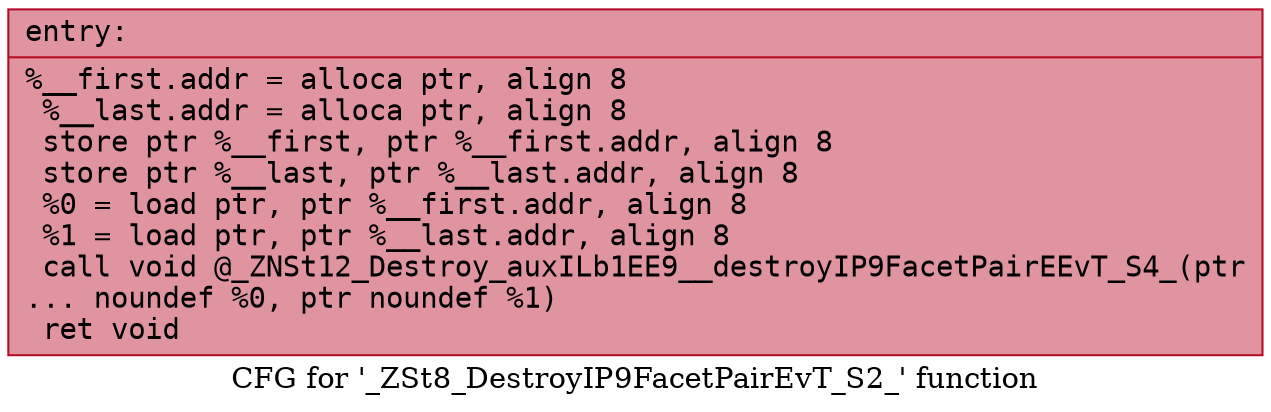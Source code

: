 digraph "CFG for '_ZSt8_DestroyIP9FacetPairEvT_S2_' function" {
	label="CFG for '_ZSt8_DestroyIP9FacetPairEvT_S2_' function";

	Node0x5606e0140f50 [shape=record,color="#b70d28ff", style=filled, fillcolor="#b70d2870" fontname="Courier",label="{entry:\l|  %__first.addr = alloca ptr, align 8\l  %__last.addr = alloca ptr, align 8\l  store ptr %__first, ptr %__first.addr, align 8\l  store ptr %__last, ptr %__last.addr, align 8\l  %0 = load ptr, ptr %__first.addr, align 8\l  %1 = load ptr, ptr %__last.addr, align 8\l  call void @_ZNSt12_Destroy_auxILb1EE9__destroyIP9FacetPairEEvT_S4_(ptr\l... noundef %0, ptr noundef %1)\l  ret void\l}"];
}
